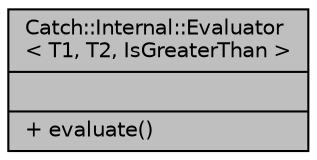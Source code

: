 digraph "Catch::Internal::Evaluator&lt; T1, T2, IsGreaterThan &gt;"
{
  edge [fontname="Helvetica",fontsize="10",labelfontname="Helvetica",labelfontsize="10"];
  node [fontname="Helvetica",fontsize="10",shape=record];
  Node1 [label="{Catch::Internal::Evaluator\l\< T1, T2, IsGreaterThan \>\n||+ evaluate()\l}",height=0.2,width=0.4,color="black", fillcolor="grey75", style="filled", fontcolor="black"];
}
